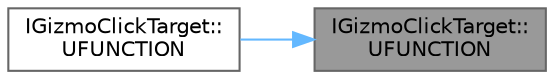 digraph "IGizmoClickTarget::UFUNCTION"
{
 // INTERACTIVE_SVG=YES
 // LATEX_PDF_SIZE
  bgcolor="transparent";
  edge [fontname=Helvetica,fontsize=10,labelfontname=Helvetica,labelfontsize=10];
  node [fontname=Helvetica,fontsize=10,shape=box,height=0.2,width=0.4];
  rankdir="RL";
  Node1 [id="Node000001",label="IGizmoClickTarget::\lUFUNCTION",height=0.2,width=0.4,color="gray40", fillcolor="grey60", style="filled", fontcolor="black",tooltip=" "];
  Node1 -> Node2 [id="edge1_Node000001_Node000002",dir="back",color="steelblue1",style="solid",tooltip=" "];
  Node2 [id="Node000002",label="IGizmoClickTarget::\lUFUNCTION",height=0.2,width=0.4,color="grey40", fillcolor="white", style="filled",URL="$d5/d99/classIGizmoClickTarget.html#a53c03d54fd4c3450225d8b43f234eb8f",tooltip=" "];
}
